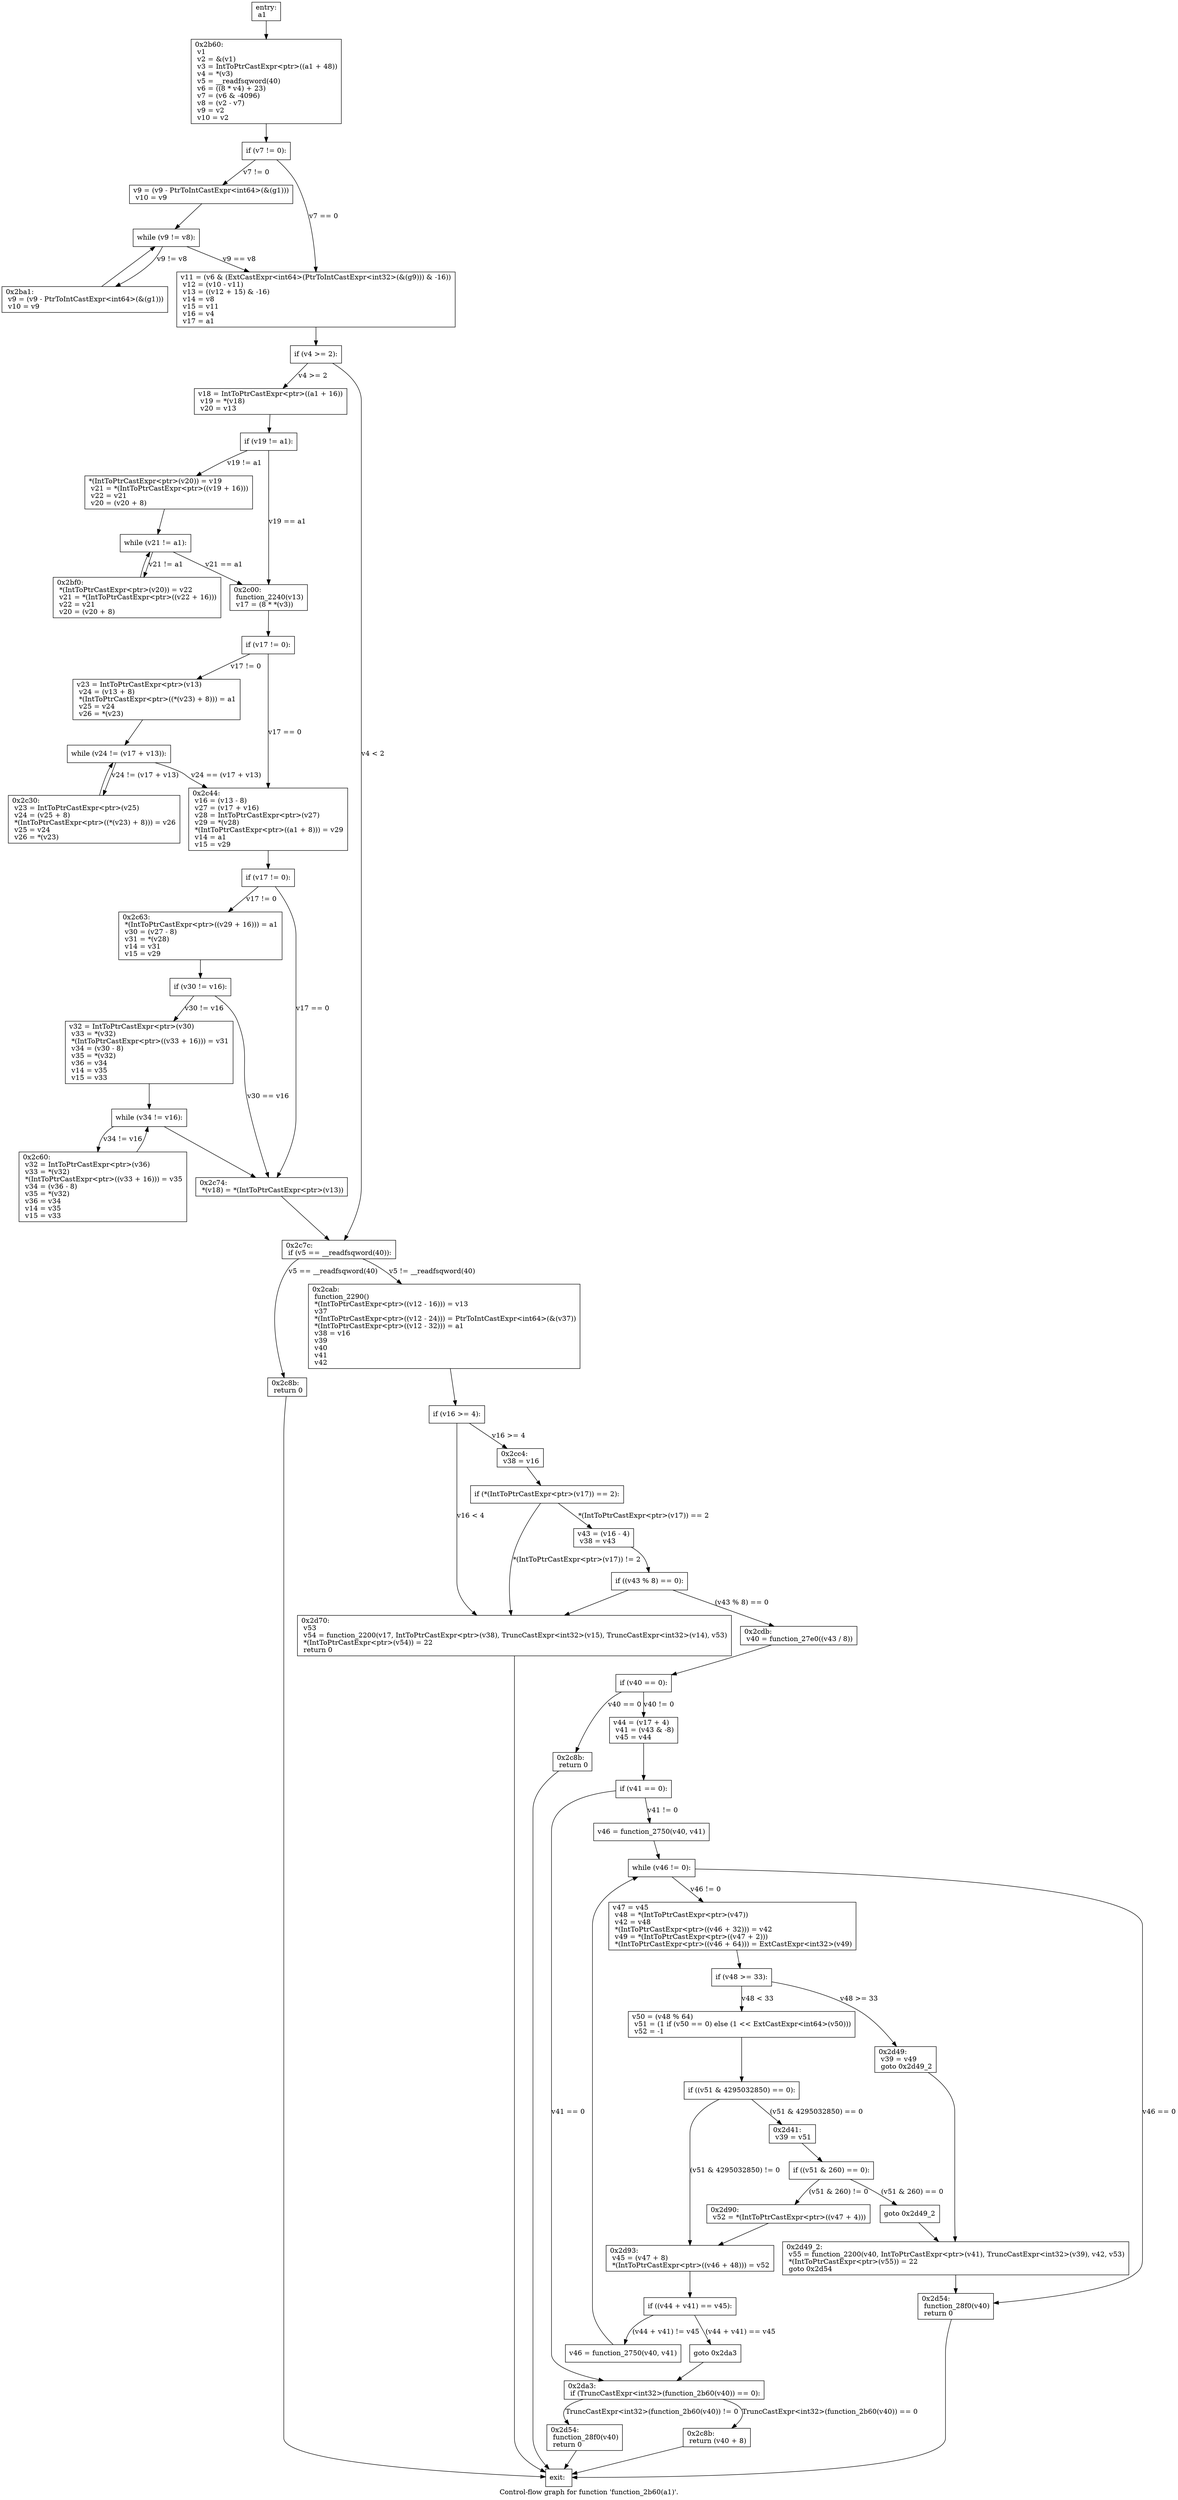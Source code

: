 digraph "Control-flow graph for function 'function_2b60(a1)'." {
  label="Control-flow graph for function 'function_2b60(a1)'.";
  node [shape=record];

  Node079692B0 [label="{entry:\l  a1\l}"];
  Node079692B0 -> Node079694A8;
  Node079694A8 [label="{0x2b60:\l  v1\l  v2 = &(v1)\l  v3 = IntToPtrCastExpr\<ptr\>((a1 + 48))\l  v4 = *(v3)\l  v5 = __readfsqword(40)\l  v6 = ((8 * v4) + 23)\l  v7 = (v6 & -4096)\l  v8 = (v2 - v7)\l  v9 = v2\l  v10 = v2\l}"];
  Node079694A8 -> Node079696E8;
  Node079696E8 [label="{  if (v7 != 0):\l}"];
  Node079696E8 -> Node07969778 [label="v7 != 0"];
  Node079696E8 -> Node079694F0 [label="v7 == 0"];
  Node07969778 [label="{  v9 = (v9 - PtrToIntCastExpr\<int64\>(&(g1)))\l  v10 = v9\l}"];
  Node07969778 -> Node07968F50;
  Node079694F0 [label="{  v11 = (v6 & (ExtCastExpr\<int64\>(PtrToIntCastExpr\<int32\>(&(g9))) & -16))\l  v12 = (v10 - v11)\l  v13 = ((v12 + 15) & -16)\l  v14 = v8\l  v15 = v11\l  v16 = v4\l  v17 = a1\l}"];
  Node079694F0 -> Node079697C0;
  Node07968F50 [label="{  while (v9 != v8):\l}"];
  Node07968F50 -> Node07969AD8 [label="v9 != v8"];
  Node07968F50 -> Node079694F0 [label="v9 == v8"];
  Node079697C0 [label="{  if (v4 \>= 2):\l}"];
  Node079697C0 -> Node07968F98 [label="v4 \>= 2"];
  Node079697C0 -> Node07969808 [label="v4 \< 2"];
  Node07969AD8 [label="{0x2ba1:\l  v9 = (v9 - PtrToIntCastExpr\<int64\>(&(g1)))\l  v10 = v9\l}"];
  Node07969AD8 -> Node07968F50;
  Node07968F98 [label="{  v18 = IntToPtrCastExpr\<ptr\>((a1 + 16))\l  v19 = *(v18)\l  v20 = v13\l}"];
  Node07968F98 -> Node07968FE0;
  Node07969808 [label="{0x2c7c:\l  if (v5 == __readfsqword(40)):\l}"];
  Node07969808 -> Node07969F58 [label="v5 == __readfsqword(40)"];
  Node07969808 -> Node07969190 [label="v5 != __readfsqword(40)"];
  Node07968FE0 [label="{  if (v19 != a1):\l}"];
  Node07968FE0 -> Node07969E38 [label="v19 != a1"];
  Node07968FE0 -> Node07969070 [label="v19 == a1"];
  Node07969F58 [label="{0x2c8b:\l  return 0\l}"];
  Node07969F58 -> Node079693D0;
  Node07969190 [label="{0x2cab:\l  function_2290()\l  *(IntToPtrCastExpr\<ptr\>((v12 - 16))) = v13\l  v37\l  *(IntToPtrCastExpr\<ptr\>((v12 - 24))) = PtrToIntCastExpr\<int64\>(&(v37))\l  *(IntToPtrCastExpr\<ptr\>((v12 - 32))) = a1\l  v38 = v16\l  v39\l  v40\l  v41\l  v42\l}"];
  Node07969190 -> Node07969658;
  Node07969E38 [label="{  *(IntToPtrCastExpr\<ptr\>(v20)) = v19\l  v21 = *(IntToPtrCastExpr\<ptr\>((v19 + 16)))\l  v22 = v21\l  v20 = (v20 + 8)\l}"];
  Node07969E38 -> Node07969FA0;
  Node07969070 [label="{0x2c00:\l  function_2240(v13)\l  v17 = (8 * *(v3))\l}"];
  Node07969070 -> Node079690B8;
  Node079693D0 [label="{exit:\l}"];
  Node07969658 [label="{  if (v16 \>= 4):\l}"];
  Node07969658 -> Node07969A90 [label="v16 \>= 4"];
  Node07969658 -> Node07969730 [label="v16 \< 4"];
  Node07969FA0 [label="{  while (v21 != a1):\l}"];
  Node07969FA0 -> Node07969CD0 [label="v21 != a1"];
  Node07969FA0 -> Node07969070 [label="v21 == a1"];
  Node079690B8 [label="{  if (v17 != 0):\l}"];
  Node079690B8 -> Node07969BB0 [label="v17 != 0"];
  Node079690B8 -> Node07969B68 [label="v17 == 0"];
  Node07969A90 [label="{0x2cc4:\l  v38 = v16\l}"];
  Node07969A90 -> Node07969B20;
  Node07969730 [label="{0x2d70:\l  v53\l  v54 = function_2200(v17, IntToPtrCastExpr\<ptr\>(v38), TruncCastExpr\<int32\>(v15), TruncCastExpr\<int32\>(v14), v53)\l  *(IntToPtrCastExpr\<ptr\>(v54)) = 22\l  return 0\l}"];
  Node07969730 -> Node079693D0;
  Node07969CD0 [label="{0x2bf0:\l  *(IntToPtrCastExpr\<ptr\>(v20)) = v22\l  v21 = *(IntToPtrCastExpr\<ptr\>((v22 + 16)))\l  v22 = v21\l  v20 = (v20 + 8)\l}"];
  Node07969CD0 -> Node07969FA0;
  Node07969BB0 [label="{  v23 = IntToPtrCastExpr\<ptr\>(v13)\l  v24 = (v13 + 8)\l  *(IntToPtrCastExpr\<ptr\>((*(v23) + 8))) = a1\l  v25 = v24\l  v26 = *(v23)\l}"];
  Node07969BB0 -> Node0796A108;
  Node07969B68 [label="{0x2c44:\l  v16 = (v13 - 8)\l  v27 = (v17 + v16)\l  v28 = IntToPtrCastExpr\<ptr\>(v27)\l  v29 = *(v28)\l  *(IntToPtrCastExpr\<ptr\>((a1 + 8))) = v29\l  v14 = a1\l  v15 = v29\l}"];
  Node07969B68 -> Node0796A078;
  Node07969B20 [label="{  if (*(IntToPtrCastExpr\<ptr\>(v17)) == 2):\l}"];
  Node07969B20 -> Node07969EC8 [label="*(IntToPtrCastExpr\<ptr\>(v17)) == 2"];
  Node07969B20 -> Node07969730 [label="*(IntToPtrCastExpr\<ptr\>(v17)) != 2"];
  Node0796A108 [label="{  while (v24 != (v17 + v13)):\l}"];
  Node0796A108 -> Node07969850 [label="v24 != (v17 + v13)"];
  Node0796A108 -> Node07969B68 [label="v24 == (v17 + v13)"];
  Node0796A078 [label="{  if (v17 != 0):\l}"];
  Node0796A078 -> Node07969E80 [label="v17 != 0"];
  Node0796A078 -> Node0796A0C0 [label="v17 == 0"];
  Node07969EC8 [label="{  v43 = (v16 - 4)\l  v38 = v43\l}"];
  Node07969EC8 -> Node07969FE8;
  Node07969850 [label="{0x2c30:\l  v23 = IntToPtrCastExpr\<ptr\>(v25)\l  v24 = (v25 + 8)\l  *(IntToPtrCastExpr\<ptr\>((*(v23) + 8))) = v26\l  v25 = v24\l  v26 = *(v23)\l}"];
  Node07969850 -> Node0796A108;
  Node07969E80 [label="{0x2c63:\l  *(IntToPtrCastExpr\<ptr\>((v29 + 16))) = a1\l  v30 = (v27 - 8)\l  v31 = *(v28)\l  v14 = v31\l  v15 = v29\l}"];
  Node07969E80 -> Node07969BF8;
  Node0796A0C0 [label="{0x2c74:\l  *(v18) = *(IntToPtrCastExpr\<ptr\>(v13))\l}"];
  Node0796A0C0 -> Node07969808;
  Node07969FE8 [label="{  if ((v43 % 8) == 0):\l}"];
  Node07969FE8 -> Node0796A030 [label="(v43 % 8) == 0"];
  Node07969FE8 -> Node07969730;
  Node07969BF8 [label="{  if (v30 != v16):\l}"];
  Node07969BF8 -> Node07969C40 [label="v30 != v16"];
  Node07969BF8 -> Node0796A0C0 [label="v30 == v16"];
  Node0796A030 [label="{0x2cdb:\l  v40 = function_27e0((v43 / 8))\l}"];
  Node0796A030 -> Node07969D18;
  Node07969C40 [label="{  v32 = IntToPtrCastExpr\<ptr\>(v30)\l  v33 = *(v32)\l  *(IntToPtrCastExpr\<ptr\>((v33 + 16))) = v31\l  v34 = (v30 - 8)\l  v35 = *(v32)\l  v36 = v34\l  v14 = v35\l  v15 = v33\l}"];
  Node07969C40 -> Node07969C88;
  Node07969D18 [label="{  if (v40 == 0):\l}"];
  Node07969D18 -> Node07969970 [label="v40 == 0"];
  Node07969D18 -> Node07969898 [label="v40 != 0"];
  Node07969C88 [label="{  while (v34 != v16):\l}"];
  Node07969C88 -> Node07969928 [label="v34 != v16"];
  Node07969C88 -> Node0796A0C0;
  Node07969970 [label="{0x2c8b:\l  return 0\l}"];
  Node07969970 -> Node079693D0;
  Node07969898 [label="{  v44 = (v17 + 4)\l  v41 = (v43 & -8)\l  v45 = v44\l}"];
  Node07969898 -> Node07969DA8;
  Node07969928 [label="{0x2c60:\l  v32 = IntToPtrCastExpr\<ptr\>(v36)\l  v33 = *(v32)\l  *(IntToPtrCastExpr\<ptr\>((v33 + 16))) = v35\l  v34 = (v36 - 8)\l  v35 = *(v32)\l  v36 = v34\l  v14 = v35\l  v15 = v33\l}"];
  Node07969928 -> Node07969C88;
  Node07969DA8 [label="{  if (v41 == 0):\l}"];
  Node07969DA8 -> Node079699B8 [label="v41 == 0"];
  Node07969DA8 -> Node07969D60 [label="v41 != 0"];
  Node079699B8 [label="{0x2da3:\l  if (TruncCastExpr\<int32\>(function_2b60(v40)) == 0):\l}"];
  Node079699B8 -> Node0796A1E0 [label="TruncCastExpr\<int32\>(function_2b60(v40)) == 0"];
  Node079699B8 -> Node07969A48 [label="TruncCastExpr\<int32\>(function_2b60(v40)) != 0"];
  Node07969D60 [label="{  v46 = function_2750(v40, v41)\l}"];
  Node07969D60 -> Node07969F10;
  Node0796A1E0 [label="{0x2c8b:\l  return (v40 + 8)\l}"];
  Node0796A1E0 -> Node079693D0;
  Node07969A48 [label="{0x2d54:\l  function_28f0(v40)\l  return 0\l}"];
  Node07969A48 -> Node079693D0;
  Node07969F10 [label="{  while (v46 != 0):\l}"];
  Node07969F10 -> Node0796A150 [label="v46 != 0"];
  Node07969F10 -> Node079698E0 [label="v46 == 0"];
  Node0796A150 [label="{  v47 = v45\l  v48 = *(IntToPtrCastExpr\<ptr\>(v47))\l  v42 = v48\l  *(IntToPtrCastExpr\<ptr\>((v46 + 32))) = v42\l  v49 = *(IntToPtrCastExpr\<ptr\>((v47 + 2)))\l  *(IntToPtrCastExpr\<ptr\>((v46 + 64))) = ExtCastExpr\<int32\>(v49)\l}"];
  Node0796A150 -> Node0796A420;
  Node079698E0 [label="{0x2d54:\l  function_28f0(v40)\l  return 0\l}"];
  Node079698E0 -> Node079693D0;
  Node0796A420 [label="{  if (v48 \>= 33):\l}"];
  Node0796A420 -> Node0796A228 [label="v48 \>= 33"];
  Node0796A420 -> Node0796AA08 [label="v48 \< 33"];
  Node0796A228 [label="{0x2d49:\l  v39 = v49\l  goto 0x2d49_2\l}"];
  Node0796A228 -> Node0796A4B0;
  Node0796AA08 [label="{  v50 = (v48 % 64)\l  v51 = (1 if (v50 == 0) else (1 \<\< ExtCastExpr\<int64\>(v50)))\l  v52 = -1\l}"];
  Node0796AA08 -> Node0796A3D8;
  Node0796A4B0 [label="{0x2d49_2:\l  v55 = function_2200(v40, IntToPtrCastExpr\<ptr\>(v41), TruncCastExpr\<int32\>(v39), v42, v53)\l  *(IntToPtrCastExpr\<ptr\>(v55)) = 22\l  goto 0x2d54\l}"];
  Node0796A4B0 -> Node079698E0;
  Node0796A3D8 [label="{  if ((v51 & 4295032850) == 0):\l}"];
  Node0796A3D8 -> Node0796A660 [label="(v51 & 4295032850) == 0"];
  Node0796A3D8 -> Node0796A540 [label="(v51 & 4295032850) != 0"];
  Node0796A660 [label="{0x2d41:\l  v39 = v51\l}"];
  Node0796A660 -> Node0796A198;
  Node0796A540 [label="{0x2d93:\l  v45 = (v47 + 8)\l  *(IntToPtrCastExpr\<ptr\>((v46 + 48))) = v52\l}"];
  Node0796A540 -> Node0796A468;
  Node0796A198 [label="{  if ((v51 & 260) == 0):\l}"];
  Node0796A198 -> Node0796A270 [label="(v51 & 260) == 0"];
  Node0796A198 -> Node0796A2B8 [label="(v51 & 260) != 0"];
  Node0796A468 [label="{  if ((v44 + v41) == v45):\l}"];
  Node0796A468 -> Node0796A618 [label="(v44 + v41) == v45"];
  Node0796A468 -> Node0796A588 [label="(v44 + v41) != v45"];
  Node0796A270 [label="{  goto 0x2d49_2\l}"];
  Node0796A270 -> Node0796A4B0;
  Node0796A2B8 [label="{0x2d90:\l  v52 = *(IntToPtrCastExpr\<ptr\>((v47 + 4)))\l}"];
  Node0796A2B8 -> Node0796A540;
  Node0796A618 [label="{  goto 0x2da3\l}"];
  Node0796A618 -> Node079699B8;
  Node0796A588 [label="{  v46 = function_2750(v40, v41)\l}"];
  Node0796A588 -> Node07969F10;

}
